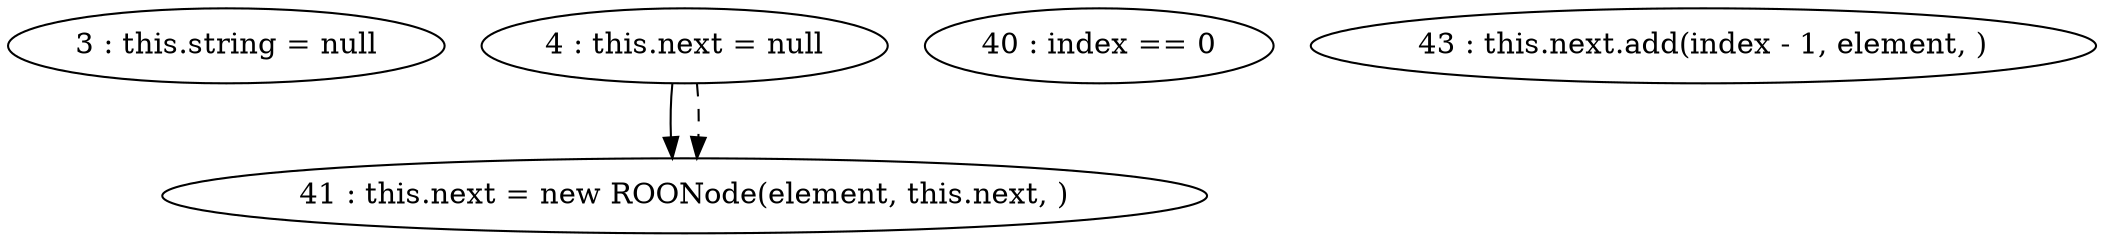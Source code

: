 digraph G {
"3 : this.string = null"
"4 : this.next = null"
"4 : this.next = null" -> "41 : this.next = new ROONode(element, this.next, )"
"4 : this.next = null" -> "41 : this.next = new ROONode(element, this.next, )" [style=dashed]
"40 : index == 0"
"41 : this.next = new ROONode(element, this.next, )"
"43 : this.next.add(index - 1, element, )"
}